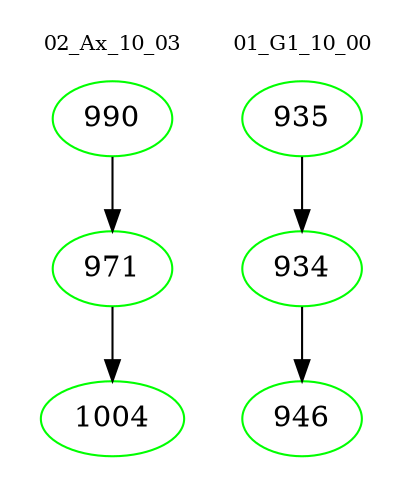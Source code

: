 digraph{
subgraph cluster_0 {
color = white
label = "02_Ax_10_03";
fontsize=10;
T0_990 [label="990", color="green"]
T0_990 -> T0_971 [color="black"]
T0_971 [label="971", color="green"]
T0_971 -> T0_1004 [color="black"]
T0_1004 [label="1004", color="green"]
}
subgraph cluster_1 {
color = white
label = "01_G1_10_00";
fontsize=10;
T1_935 [label="935", color="green"]
T1_935 -> T1_934 [color="black"]
T1_934 [label="934", color="green"]
T1_934 -> T1_946 [color="black"]
T1_946 [label="946", color="green"]
}
}
